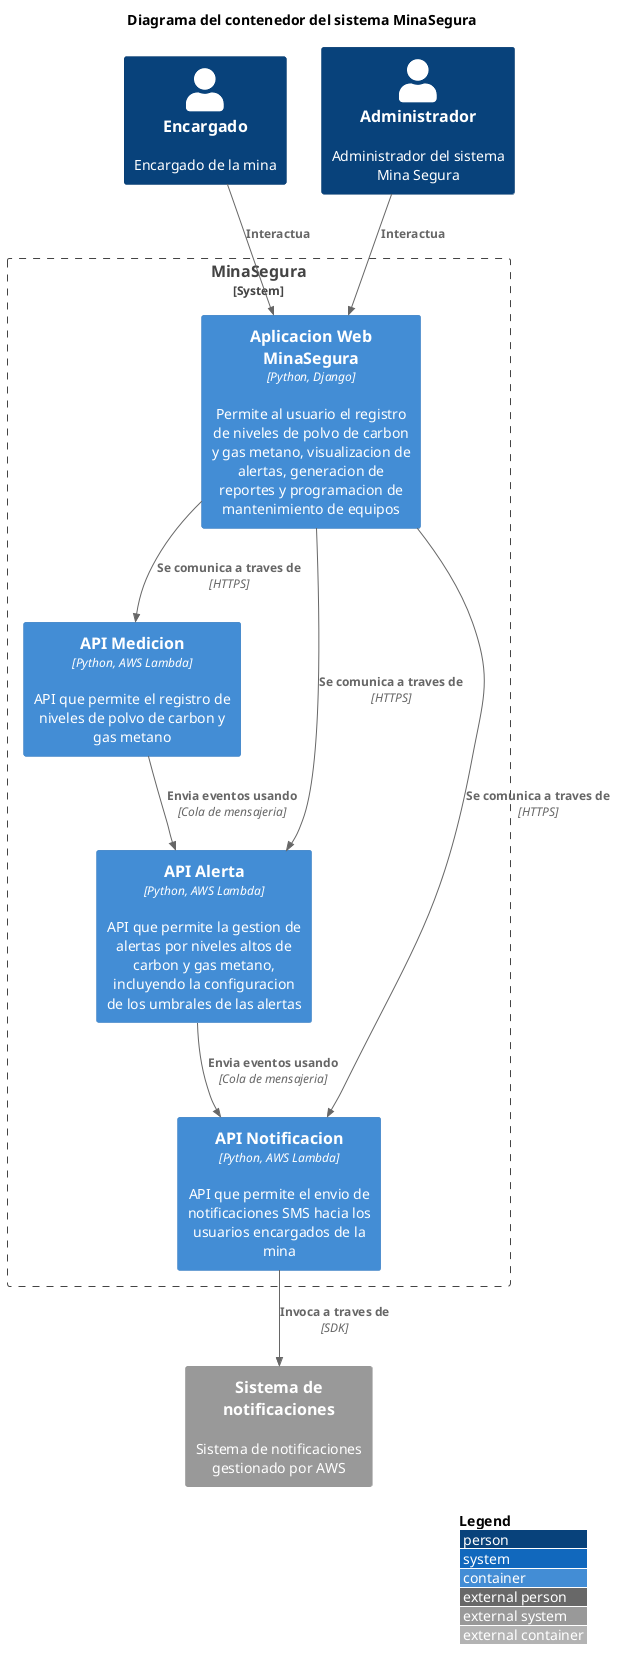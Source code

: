 @startuml minasegura_component
!include <C4/C4_Container>

LAYOUT_WITH_LEGEND()

title Diagrama del contenedor del sistema MinaSegura

Person(encargado_mina, "Encargado", "Encargado de la mina")
Person(admin, "Administrador", "Administrador del sistema Mina Segura")

System_Boundary(c1, "MinaSegura") {
    Container(django_app, "Aplicacion Web MinaSegura", "Python, Django", "Permite al usuario el registro de niveles de polvo de carbon y gas metano, visualizacion de alertas, generacion de reportes y programacion de mantenimiento de equipos")
    Container(medicion_api, "API Medicion", "Python, AWS Lambda", "API que permite el registro de niveles de polvo de carbon y gas metano")
    Container(alerta_api, "API Alerta", "Python, AWS Lambda", "API que permite la gestion de alertas por niveles altos de carbon y gas metano, incluyendo la configuracion de los umbrales de las alertas")
    Container(notificacion_api, "API Notificacion", "Python, AWS Lambda", "API que permite el envio de notificaciones SMS hacia los usuarios encargados de la mina")
}
System_Ext(notification, "Sistema de notificaciones", "Sistema de notificaciones gestionado por AWS")

Rel(encargado_mina, django_app, "Interactua")
Rel(admin, django_app, "Interactua")

Rel(django_app, medicion_api, "Se comunica a traves de", "HTTPS")
Rel(django_app, alerta_api, "Se comunica a traves de", "HTTPS")
Rel(django_app, notificacion_api, "Se comunica a traves de", "HTTPS")

Rel(medicion_api, alerta_api, "Envia eventos usando", "Cola de mensajeria")
Rel(alerta_api, notificacion_api, "Envia eventos usando", "Cola de mensajeria")
Rel(notificacion_api, notification, "Invoca a traves de", "SDK")

@enduml
